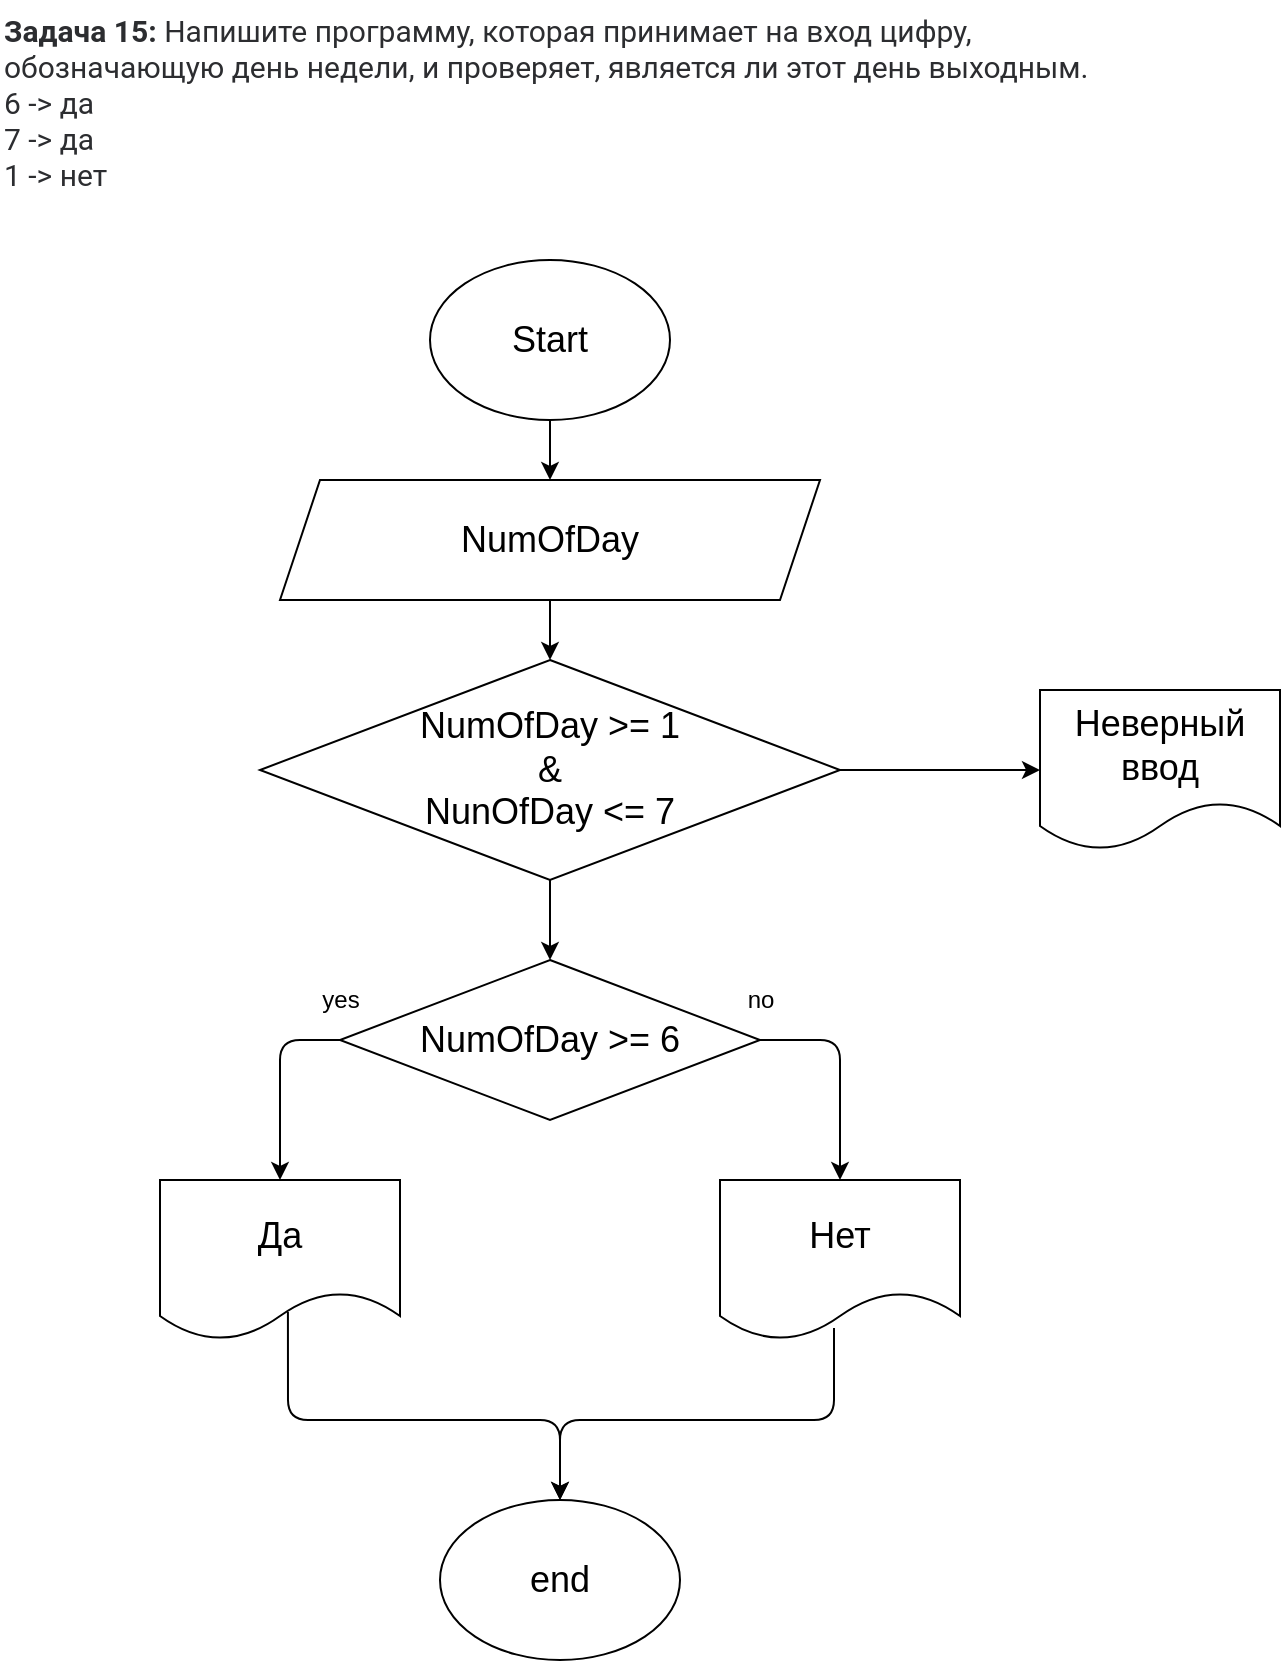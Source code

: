<mxfile>
    <diagram id="D4wy1z8j4lWtKqJx-SP4" name="Страница 1">
        <mxGraphModel dx="777" dy="519" grid="1" gridSize="10" guides="1" tooltips="1" connect="1" arrows="1" fold="1" page="1" pageScale="1" pageWidth="827" pageHeight="1169" math="0" shadow="0">
            <root>
                <mxCell id="0"/>
                <mxCell id="1" parent="0"/>
                <mxCell id="2" value="&lt;p style=&quot;box-sizing: border-box; margin: 0px; font-weight: 400; color: rgb(44, 45, 48); font-family: roboto, &amp;quot;san francisco&amp;quot;, &amp;quot;helvetica neue&amp;quot;, helvetica, arial; font-size: 15px; font-style: normal; letter-spacing: normal; text-indent: 0px; text-transform: none; word-spacing: 0px; background-color: rgb(255, 255, 255);&quot;&gt;&lt;strong style=&quot;box-sizing: border-box ; font-weight: 700&quot;&gt;Задача 15:&lt;/strong&gt;&lt;span&gt;&amp;nbsp;&lt;/span&gt;Напишите программу, которая принимает на вход цифру, обозначающую день недели, и проверяет, является ли этот день выходным.&lt;/p&gt;&lt;p style=&quot;box-sizing: border-box; margin: 0px; font-weight: 400; color: rgb(44, 45, 48); font-family: roboto, &amp;quot;san francisco&amp;quot;, &amp;quot;helvetica neue&amp;quot;, helvetica, arial; font-size: 15px; font-style: normal; letter-spacing: normal; text-indent: 0px; text-transform: none; word-spacing: 0px; background-color: rgb(255, 255, 255);&quot;&gt;6 -&amp;gt; да&lt;br style=&quot;box-sizing: border-box&quot;&gt;7 -&amp;gt; да&lt;br style=&quot;box-sizing: border-box&quot;&gt;1 -&amp;gt; нет&lt;/p&gt;" style="text;whiteSpace=wrap;html=1;" vertex="1" parent="1">
                    <mxGeometry x="120" y="10" width="550" height="100" as="geometry"/>
                </mxCell>
                <mxCell id="10" style="edgeStyle=none;html=1;exitX=0.5;exitY=1;exitDx=0;exitDy=0;entryX=0.5;entryY=0;entryDx=0;entryDy=0;" edge="1" parent="1" source="3" target="4">
                    <mxGeometry relative="1" as="geometry"/>
                </mxCell>
                <mxCell id="3" value="&lt;font style=&quot;font-size: 18px&quot;&gt;Start&lt;/font&gt;" style="ellipse;whiteSpace=wrap;html=1;" vertex="1" parent="1">
                    <mxGeometry x="335" y="140" width="120" height="80" as="geometry"/>
                </mxCell>
                <mxCell id="11" style="edgeStyle=none;html=1;exitX=0.5;exitY=1;exitDx=0;exitDy=0;entryX=0.5;entryY=0;entryDx=0;entryDy=0;" edge="1" parent="1" source="4" target="5">
                    <mxGeometry relative="1" as="geometry"/>
                </mxCell>
                <mxCell id="4" value="&lt;font style=&quot;font-size: 18px&quot;&gt;NumOfDay&lt;/font&gt;" style="shape=parallelogram;perimeter=parallelogramPerimeter;whiteSpace=wrap;html=1;fixedSize=1;" vertex="1" parent="1">
                    <mxGeometry x="260" y="250" width="270" height="60" as="geometry"/>
                </mxCell>
                <mxCell id="12" style="edgeStyle=none;html=1;exitX=0.5;exitY=1;exitDx=0;exitDy=0;entryX=0.5;entryY=0;entryDx=0;entryDy=0;" edge="1" parent="1" source="5" target="6">
                    <mxGeometry relative="1" as="geometry">
                        <mxPoint x="395" y="480" as="targetPoint"/>
                    </mxGeometry>
                </mxCell>
                <mxCell id="13" style="edgeStyle=none;html=1;exitX=1;exitY=0.5;exitDx=0;exitDy=0;entryX=0.5;entryY=0;entryDx=0;entryDy=0;" edge="1" parent="1" source="6" target="8">
                    <mxGeometry relative="1" as="geometry">
                        <Array as="points">
                            <mxPoint x="540" y="530"/>
                        </Array>
                    </mxGeometry>
                </mxCell>
                <mxCell id="14" style="edgeStyle=none;html=1;entryX=0.5;entryY=0;entryDx=0;entryDy=0;exitX=0;exitY=0.5;exitDx=0;exitDy=0;" edge="1" parent="1" source="6" target="7">
                    <mxGeometry relative="1" as="geometry">
                        <mxPoint x="350" y="530" as="sourcePoint"/>
                        <Array as="points">
                            <mxPoint x="260" y="530"/>
                        </Array>
                    </mxGeometry>
                </mxCell>
                <mxCell id="15" style="edgeStyle=none;html=1;exitX=0;exitY=0.5;exitDx=0;exitDy=0;" edge="1" parent="1" source="5">
                    <mxGeometry relative="1" as="geometry">
                        <mxPoint x="355" y="400" as="targetPoint"/>
                    </mxGeometry>
                </mxCell>
                <mxCell id="16" style="edgeStyle=none;html=1;exitX=1;exitY=0.5;exitDx=0;exitDy=0;entryX=0;entryY=0.5;entryDx=0;entryDy=0;" edge="1" parent="1" source="5" target="9">
                    <mxGeometry relative="1" as="geometry"/>
                </mxCell>
                <mxCell id="5" value="&lt;font style=&quot;font-size: 18px&quot;&gt;NumOfDay &amp;gt;= 1&lt;br&gt;&amp;amp;&lt;br&gt;NunOfDay &amp;lt;= 7&lt;/font&gt;" style="rhombus;whiteSpace=wrap;html=1;" vertex="1" parent="1">
                    <mxGeometry x="250" y="340" width="290" height="110" as="geometry"/>
                </mxCell>
                <mxCell id="6" value="&lt;font style=&quot;font-size: 18px&quot;&gt;NumOfDay &amp;gt;= 6&lt;/font&gt;" style="rhombus;whiteSpace=wrap;html=1;" vertex="1" parent="1">
                    <mxGeometry x="290" y="490" width="210" height="80" as="geometry"/>
                </mxCell>
                <mxCell id="21" style="edgeStyle=none;html=1;exitX=0.533;exitY=0.825;exitDx=0;exitDy=0;entryX=0.5;entryY=0;entryDx=0;entryDy=0;exitPerimeter=0;" edge="1" parent="1" source="7" target="20">
                    <mxGeometry relative="1" as="geometry">
                        <Array as="points">
                            <mxPoint x="264" y="720"/>
                            <mxPoint x="400" y="720"/>
                        </Array>
                    </mxGeometry>
                </mxCell>
                <mxCell id="7" value="&lt;font style=&quot;font-size: 18px&quot;&gt;Да&lt;/font&gt;" style="shape=document;whiteSpace=wrap;html=1;boundedLbl=1;" vertex="1" parent="1">
                    <mxGeometry x="200" y="600" width="120" height="80" as="geometry"/>
                </mxCell>
                <mxCell id="22" style="edgeStyle=none;html=1;exitX=0.475;exitY=0.925;exitDx=0;exitDy=0;exitPerimeter=0;" edge="1" parent="1" source="8">
                    <mxGeometry relative="1" as="geometry">
                        <mxPoint x="400" y="760" as="targetPoint"/>
                        <Array as="points">
                            <mxPoint x="537" y="720"/>
                            <mxPoint x="400" y="720"/>
                        </Array>
                    </mxGeometry>
                </mxCell>
                <mxCell id="8" value="&lt;font style=&quot;font-size: 18px&quot;&gt;Нет&lt;/font&gt;" style="shape=document;whiteSpace=wrap;html=1;boundedLbl=1;" vertex="1" parent="1">
                    <mxGeometry x="480" y="600" width="120" height="80" as="geometry"/>
                </mxCell>
                <mxCell id="9" value="&lt;font style=&quot;font-size: 18px&quot;&gt;Неверный ввод&lt;/font&gt;" style="shape=document;whiteSpace=wrap;html=1;boundedLbl=1;" vertex="1" parent="1">
                    <mxGeometry x="640" y="355" width="120" height="80" as="geometry"/>
                </mxCell>
                <mxCell id="18" value="no" style="text;html=1;align=center;verticalAlign=middle;resizable=0;points=[];autosize=1;strokeColor=none;fillColor=none;" vertex="1" parent="1">
                    <mxGeometry x="485" y="500" width="30" height="20" as="geometry"/>
                </mxCell>
                <mxCell id="19" value="yes" style="text;html=1;align=center;verticalAlign=middle;resizable=0;points=[];autosize=1;strokeColor=none;fillColor=none;" vertex="1" parent="1">
                    <mxGeometry x="275" y="500" width="30" height="20" as="geometry"/>
                </mxCell>
                <mxCell id="20" value="&lt;font style=&quot;font-size: 18px&quot;&gt;end&lt;/font&gt;" style="ellipse;whiteSpace=wrap;html=1;" vertex="1" parent="1">
                    <mxGeometry x="340" y="760" width="120" height="80" as="geometry"/>
                </mxCell>
            </root>
        </mxGraphModel>
    </diagram>
</mxfile>